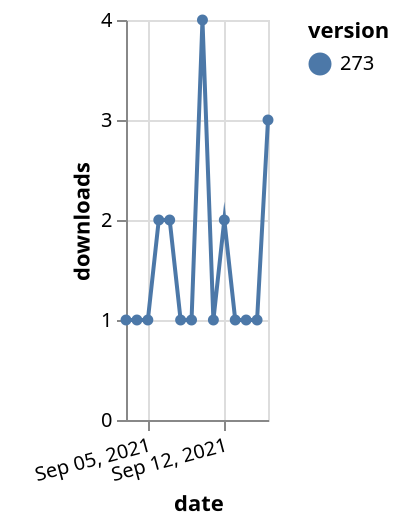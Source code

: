 {"$schema": "https://vega.github.io/schema/vega-lite/v5.json", "description": "A simple bar chart with embedded data.", "data": {"values": [{"date": "2021-09-03", "total": 243, "delta": 1, "version": "273"}, {"date": "2021-09-04", "total": 244, "delta": 1, "version": "273"}, {"date": "2021-09-05", "total": 245, "delta": 1, "version": "273"}, {"date": "2021-09-06", "total": 247, "delta": 2, "version": "273"}, {"date": "2021-09-07", "total": 249, "delta": 2, "version": "273"}, {"date": "2021-09-08", "total": 250, "delta": 1, "version": "273"}, {"date": "2021-09-09", "total": 251, "delta": 1, "version": "273"}, {"date": "2021-09-10", "total": 255, "delta": 4, "version": "273"}, {"date": "2021-09-11", "total": 256, "delta": 1, "version": "273"}, {"date": "2021-09-12", "total": 258, "delta": 2, "version": "273"}, {"date": "2021-09-13", "total": 259, "delta": 1, "version": "273"}, {"date": "2021-09-14", "total": 260, "delta": 1, "version": "273"}, {"date": "2021-09-15", "total": 261, "delta": 1, "version": "273"}, {"date": "2021-09-16", "total": 264, "delta": 3, "version": "273"}]}, "width": "container", "mark": {"type": "line", "point": {"filled": true}}, "encoding": {"x": {"field": "date", "type": "temporal", "timeUnit": "yearmonthdate", "title": "date", "axis": {"labelAngle": -15}}, "y": {"field": "delta", "type": "quantitative", "title": "downloads"}, "color": {"field": "version", "type": "nominal"}, "tooltip": {"field": "delta"}}}